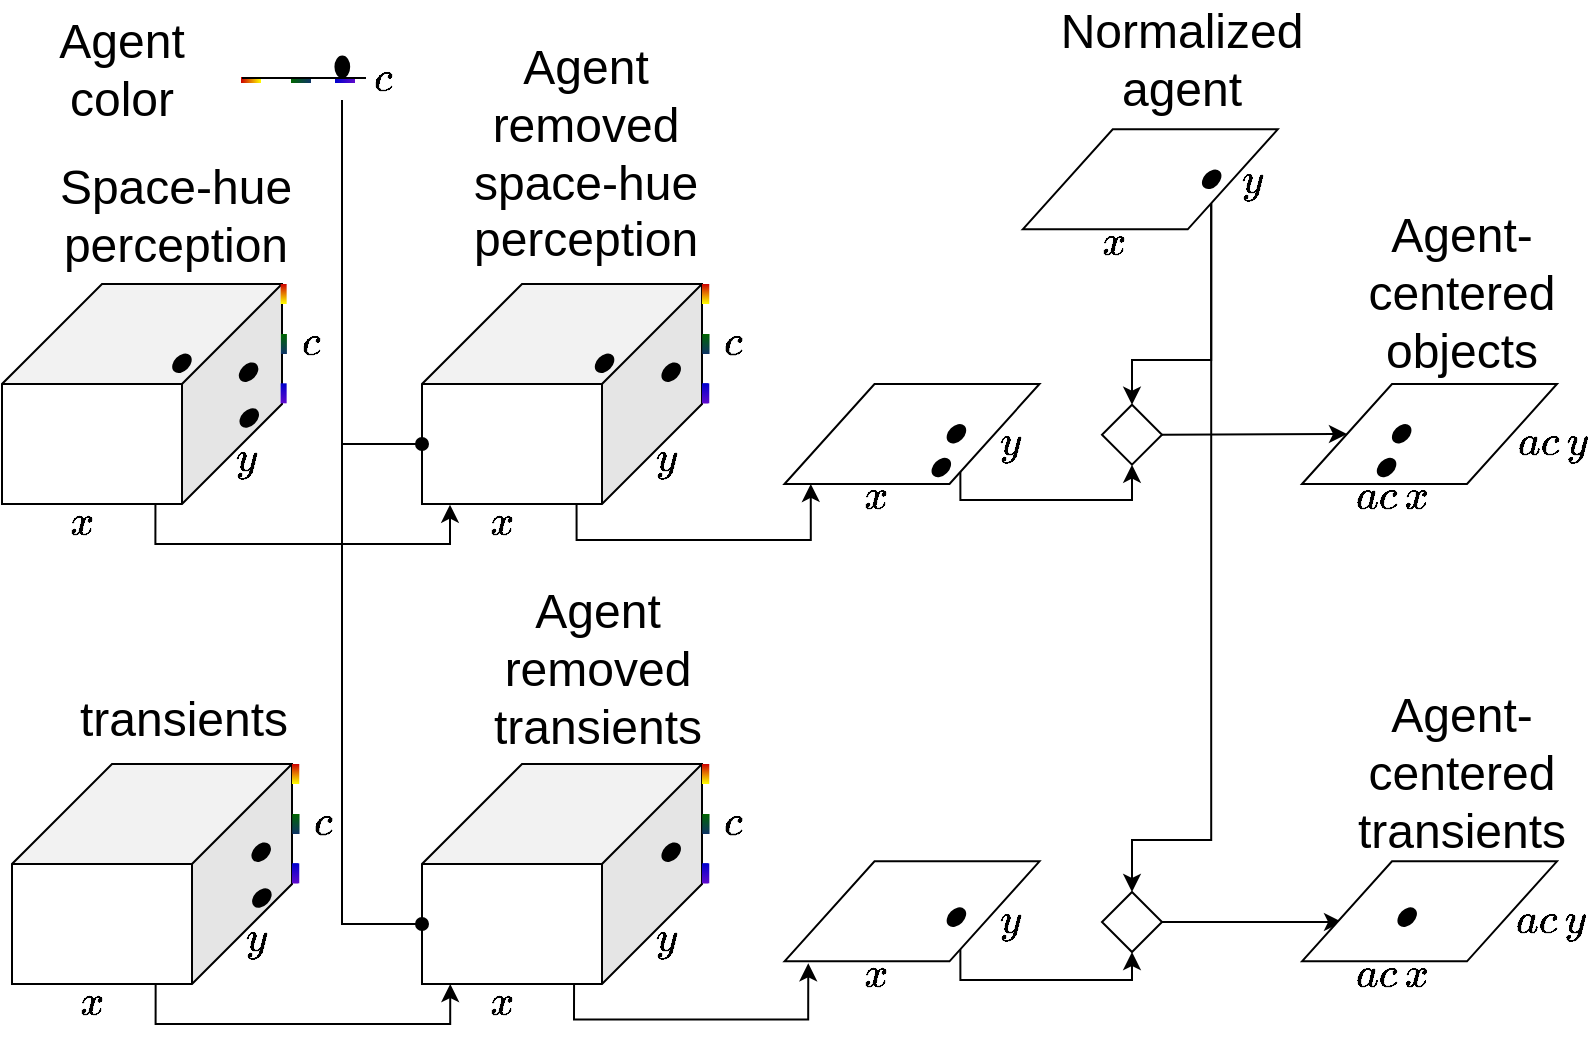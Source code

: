 <mxfile version="16.2.4" type="device"><diagram id="ObMdhnP4xjikZKYliq53" name="Page-1"><mxGraphModel dx="1422" dy="764" grid="1" gridSize="10" guides="1" tooltips="1" connect="1" arrows="1" fold="1" page="1" pageScale="1" pageWidth="850" pageHeight="1100" math="1" shadow="0"><root><mxCell id="0"/><mxCell id="1" parent="0"/><mxCell id="8BSRTiynR2VIftS14lK9-4" value="" style="shape=cube;whiteSpace=wrap;html=1;boundedLbl=1;backgroundOutline=1;darkOpacity=0.05;darkOpacity2=0.1;fontFamily=Helvetica;fontSize=6;flipV=0;flipH=1;size=50;" vertex="1" parent="1"><mxGeometry x="10" y="162" width="140" height="110" as="geometry"/></mxCell><mxCell id="8BSRTiynR2VIftS14lK9-5" value="&lt;div&gt;Agent&lt;/div&gt;&lt;div&gt;color&lt;br&gt;&lt;/div&gt;" style="text;html=1;strokeColor=none;fillColor=none;align=center;verticalAlign=middle;whiteSpace=wrap;rounded=0;fontFamily=Helvetica;fontSize=24;" vertex="1" parent="1"><mxGeometry x="40" y="40" width="60" height="30" as="geometry"/></mxCell><mxCell id="8BSRTiynR2VIftS14lK9-12" value="&lt;div&gt;Space-hue perception&lt;br&gt;&lt;/div&gt;" style="text;html=1;strokeColor=none;fillColor=none;align=center;verticalAlign=middle;whiteSpace=wrap;rounded=0;fontFamily=Helvetica;fontSize=24;" vertex="1" parent="1"><mxGeometry x="20.97" y="113.1" width="152" height="30" as="geometry"/></mxCell><mxCell id="8BSRTiynR2VIftS14lK9-14" value="transients" style="text;html=1;strokeColor=none;fillColor=none;align=center;verticalAlign=middle;whiteSpace=wrap;rounded=0;fontFamily=Helvetica;fontSize=24;" vertex="1" parent="1"><mxGeometry x="71" y="365" width="60" height="30" as="geometry"/></mxCell><mxCell id="8BSRTiynR2VIftS14lK9-16" value="&lt;div&gt;Agent removed space-hue perception&lt;br&gt;&lt;/div&gt;" style="text;html=1;strokeColor=none;fillColor=none;align=center;verticalAlign=middle;whiteSpace=wrap;rounded=0;fontFamily=Helvetica;fontSize=24;" vertex="1" parent="1"><mxGeometry x="272" y="82" width="60" height="30" as="geometry"/></mxCell><mxCell id="8BSRTiynR2VIftS14lK9-18" value="Agent removed transients" style="text;html=1;strokeColor=none;fillColor=none;align=center;verticalAlign=middle;whiteSpace=wrap;rounded=0;fontFamily=Helvetica;fontSize=24;" vertex="1" parent="1"><mxGeometry x="278" y="340" width="60" height="30" as="geometry"/></mxCell><mxCell id="8BSRTiynR2VIftS14lK9-102" style="edgeStyle=orthogonalEdgeStyle;rounded=0;orthogonalLoop=1;jettySize=auto;html=1;exitX=1;exitY=1;exitDx=0;exitDy=0;entryX=0.5;entryY=0;entryDx=0;entryDy=0;endArrow=classic;endFill=1;" edge="1" parent="1" source="8BSRTiynR2VIftS14lK9-20" target="8BSRTiynR2VIftS14lK9-30"><mxGeometry relative="1" as="geometry"><Array as="points"><mxPoint x="615" y="200"/><mxPoint x="575" y="200"/></Array></mxGeometry></mxCell><mxCell id="8BSRTiynR2VIftS14lK9-104" style="edgeStyle=orthogonalEdgeStyle;rounded=0;orthogonalLoop=1;jettySize=auto;html=1;exitX=1;exitY=1;exitDx=0;exitDy=0;entryX=0.5;entryY=0;entryDx=0;entryDy=0;endArrow=classic;endFill=1;" edge="1" parent="1" source="8BSRTiynR2VIftS14lK9-20" target="8BSRTiynR2VIftS14lK9-88"><mxGeometry relative="1" as="geometry"><Array as="points"><mxPoint x="615" y="440"/><mxPoint x="575" y="440"/></Array></mxGeometry></mxCell><mxCell id="8BSRTiynR2VIftS14lK9-20" value="" style="shape=parallelogram;perimeter=parallelogramPerimeter;whiteSpace=wrap;html=1;fixedSize=1;fontFamily=Courier New;fontSize=9;size=45;fillColor=default;strokeColor=#000000;" vertex="1" parent="1"><mxGeometry x="520.37" y="84.66" width="127.5" height="50" as="geometry"/></mxCell><mxCell id="8BSRTiynR2VIftS14lK9-21" value="&lt;font style=&quot;font-size: 18px&quot; face=&quot;Helvetica&quot;&gt;$$x$$&lt;/font&gt;" style="text;html=1;strokeColor=none;fillColor=none;align=center;verticalAlign=middle;whiteSpace=wrap;rounded=0;fontFamily=Courier New;fontSize=9;" vertex="1" parent="1"><mxGeometry x="545.62" y="132.0" width="40" height="20" as="geometry"/></mxCell><mxCell id="8BSRTiynR2VIftS14lK9-22" value="&lt;font style=&quot;font-size: 18px&quot; face=&quot;Helvetica&quot;&gt;$$y$$&lt;/font&gt;" style="text;html=1;strokeColor=none;fillColor=none;align=center;verticalAlign=middle;whiteSpace=wrap;rounded=0;fontFamily=Courier New;fontSize=9;rotation=0;" vertex="1" parent="1"><mxGeometry x="615.0" y="100.66" width="40" height="20" as="geometry"/></mxCell><mxCell id="8BSRTiynR2VIftS14lK9-24" value="&lt;div&gt;Normalized agent&lt;/div&gt;" style="text;html=1;strokeColor=none;fillColor=none;align=center;verticalAlign=middle;whiteSpace=wrap;rounded=0;fontFamily=Helvetica;fontSize=24;" vertex="1" parent="1"><mxGeometry x="569.75" y="34.66" width="60" height="30" as="geometry"/></mxCell><mxCell id="8BSRTiynR2VIftS14lK9-101" style="edgeStyle=orthogonalEdgeStyle;rounded=0;orthogonalLoop=1;jettySize=auto;html=1;exitX=0.75;exitY=1;exitDx=0;exitDy=0;entryX=0.5;entryY=1;entryDx=0;entryDy=0;endArrow=classic;endFill=1;" edge="1" parent="1" source="8BSRTiynR2VIftS14lK9-25" target="8BSRTiynR2VIftS14lK9-30"><mxGeometry relative="1" as="geometry"><Array as="points"><mxPoint x="489" y="270"/><mxPoint x="575" y="270"/></Array></mxGeometry></mxCell><mxCell id="8BSRTiynR2VIftS14lK9-25" value="" style="shape=parallelogram;perimeter=parallelogramPerimeter;whiteSpace=wrap;html=1;fixedSize=1;fontFamily=Courier New;fontSize=9;size=45;fillColor=default;strokeColor=#000000;" vertex="1" parent="1"><mxGeometry x="401.25" y="212.0" width="127.5" height="50" as="geometry"/></mxCell><mxCell id="8BSRTiynR2VIftS14lK9-26" value="&lt;font style=&quot;font-size: 18px&quot; face=&quot;Helvetica&quot;&gt;$$x$$&lt;/font&gt;" style="text;html=1;strokeColor=none;fillColor=none;align=center;verticalAlign=middle;whiteSpace=wrap;rounded=0;fontFamily=Courier New;fontSize=9;" vertex="1" parent="1"><mxGeometry x="426.5" y="259.34" width="40" height="20" as="geometry"/></mxCell><mxCell id="8BSRTiynR2VIftS14lK9-27" value="&lt;font style=&quot;font-size: 18px&quot; face=&quot;Helvetica&quot;&gt;$$y$$&lt;/font&gt;" style="text;html=1;strokeColor=none;fillColor=none;align=center;verticalAlign=middle;whiteSpace=wrap;rounded=0;fontFamily=Courier New;fontSize=9;rotation=0;" vertex="1" parent="1"><mxGeometry x="494.37" y="232.34" width="40" height="20" as="geometry"/></mxCell><mxCell id="8BSRTiynR2VIftS14lK9-29" value="" style="group;rotation=-90;" vertex="1" connectable="0" parent="1"><mxGeometry x="155.0" y="20" width="30.5" height="80.66" as="geometry"/></mxCell><mxCell id="8BSRTiynR2VIftS14lK9-6" value="" style="ellipse;whiteSpace=wrap;html=1;rotation=-90;fillColor=#000000;" vertex="1" parent="8BSRTiynR2VIftS14lK9-29"><mxGeometry x="20" y="30" width="10.31" height="6.87" as="geometry"/></mxCell><mxCell id="8BSRTiynR2VIftS14lK9-7" value="" style="rounded=0;whiteSpace=wrap;html=1;strokeColor=none;fillColor=#CC0000;gradientColor=#FFFF00;rotation=-90;" vertex="1" parent="8BSRTiynR2VIftS14lK9-29"><mxGeometry x="-22" y="35" width="3" height="10" as="geometry"/></mxCell><mxCell id="8BSRTiynR2VIftS14lK9-8" value="" style="rounded=0;whiteSpace=wrap;html=1;strokeColor=none;fillColor=#006600;gradientColor=#0E3466;rotation=-90;" vertex="1" parent="8BSRTiynR2VIftS14lK9-29"><mxGeometry x="3" y="35" width="3" height="10" as="geometry"/></mxCell><mxCell id="8BSRTiynR2VIftS14lK9-9" value="" style="rounded=0;whiteSpace=wrap;html=1;strokeColor=none;fillColor=#0000CC;gradientColor=#5E0ACC;rotation=-90;" vertex="1" parent="8BSRTiynR2VIftS14lK9-29"><mxGeometry x="25" y="35" width="3" height="10" as="geometry"/></mxCell><mxCell id="8BSRTiynR2VIftS14lK9-10" value="" style="endArrow=none;html=1;rounded=0;fontSize=24;startSize=0;endSize=0;" edge="1" parent="8BSRTiynR2VIftS14lK9-29"><mxGeometry width="50" height="50" relative="1" as="geometry"><mxPoint x="37" y="39" as="sourcePoint"/><mxPoint x="-25" y="39" as="targetPoint"/></mxGeometry></mxCell><mxCell id="8BSRTiynR2VIftS14lK9-11" value="&lt;font style=&quot;font-size: 18px&quot; face=&quot;Helvetica&quot;&gt;$$c$$&lt;/font&gt;" style="text;html=1;strokeColor=none;fillColor=none;align=center;verticalAlign=middle;whiteSpace=wrap;rounded=0;fontFamily=Courier New;fontSize=9;rotation=0;" vertex="1" parent="8BSRTiynR2VIftS14lK9-29"><mxGeometry x="30" y="30" width="30.5" height="20" as="geometry"/></mxCell><mxCell id="8BSRTiynR2VIftS14lK9-139" style="rounded=0;orthogonalLoop=1;jettySize=auto;html=1;exitX=1;exitY=0.5;exitDx=0;exitDy=0;entryX=0;entryY=0.5;entryDx=0;entryDy=0;endArrow=classic;endFill=1;" edge="1" parent="1" source="8BSRTiynR2VIftS14lK9-30" target="8BSRTiynR2VIftS14lK9-89"><mxGeometry relative="1" as="geometry"/></mxCell><mxCell id="8BSRTiynR2VIftS14lK9-30" value="" style="rhombus;whiteSpace=wrap;html=1;aspect=fixed;" vertex="1" parent="1"><mxGeometry x="560" y="222.34" width="30" height="30" as="geometry"/></mxCell><mxCell id="8BSRTiynR2VIftS14lK9-31" value="&lt;font style=&quot;font-size: 18px&quot; face=&quot;Helvetica&quot;&gt;$$x$$&lt;/font&gt;" style="text;html=1;strokeColor=none;fillColor=none;align=center;verticalAlign=middle;whiteSpace=wrap;rounded=0;fontFamily=Courier New;fontSize=9;" vertex="1" parent="1"><mxGeometry x="30" y="272.0" width="40" height="20" as="geometry"/></mxCell><mxCell id="8BSRTiynR2VIftS14lK9-32" value="&lt;font style=&quot;font-size: 18px&quot; face=&quot;Helvetica&quot;&gt;$$y$$&lt;/font&gt;" style="text;html=1;strokeColor=none;fillColor=none;align=center;verticalAlign=middle;whiteSpace=wrap;rounded=0;fontFamily=Courier New;fontSize=9;rotation=0;" vertex="1" parent="1"><mxGeometry x="112.0" y="240.0" width="40" height="20" as="geometry"/></mxCell><mxCell id="8BSRTiynR2VIftS14lK9-43" value="" style="shape=cube;whiteSpace=wrap;html=1;boundedLbl=1;backgroundOutline=1;darkOpacity=0.05;darkOpacity2=0.1;fontFamily=Helvetica;fontSize=6;flipV=0;flipH=1;size=50;" vertex="1" parent="1"><mxGeometry x="220" y="162" width="140" height="110" as="geometry"/></mxCell><mxCell id="8BSRTiynR2VIftS14lK9-44" value="&lt;font style=&quot;font-size: 18px&quot; face=&quot;Helvetica&quot;&gt;$$x$$&lt;/font&gt;" style="text;html=1;strokeColor=none;fillColor=none;align=center;verticalAlign=middle;whiteSpace=wrap;rounded=0;fontFamily=Courier New;fontSize=9;" vertex="1" parent="1"><mxGeometry x="240" y="272.0" width="40" height="20" as="geometry"/></mxCell><mxCell id="8BSRTiynR2VIftS14lK9-45" value="&lt;font style=&quot;font-size: 18px&quot; face=&quot;Helvetica&quot;&gt;$$y$$&lt;/font&gt;" style="text;html=1;strokeColor=none;fillColor=none;align=center;verticalAlign=middle;whiteSpace=wrap;rounded=0;fontFamily=Courier New;fontSize=9;rotation=0;" vertex="1" parent="1"><mxGeometry x="322.0" y="240.0" width="40" height="20" as="geometry"/></mxCell><mxCell id="8BSRTiynR2VIftS14lK9-46" value="&lt;font style=&quot;font-size: 18px&quot; face=&quot;Helvetica&quot;&gt;$$c$$&lt;/font&gt;" style="text;html=1;strokeColor=none;fillColor=none;align=center;verticalAlign=middle;whiteSpace=wrap;rounded=0;fontFamily=Courier New;fontSize=9;rotation=0;" vertex="1" parent="1"><mxGeometry x="360.0" y="182" width="30.5" height="20" as="geometry"/></mxCell><mxCell id="8BSRTiynR2VIftS14lK9-47" value="" style="rounded=0;whiteSpace=wrap;html=1;strokeColor=none;fillColor=#CC0000;gradientColor=#FFFF00;" vertex="1" parent="1"><mxGeometry x="360.0" y="162" width="3" height="10" as="geometry"/></mxCell><mxCell id="8BSRTiynR2VIftS14lK9-48" value="" style="rounded=0;whiteSpace=wrap;html=1;strokeColor=none;fillColor=#006600;gradientColor=#0E3466;" vertex="1" parent="1"><mxGeometry x="360.13" y="187" width="3" height="10" as="geometry"/></mxCell><mxCell id="8BSRTiynR2VIftS14lK9-49" value="" style="rounded=0;whiteSpace=wrap;html=1;strokeColor=none;fillColor=#0000CC;gradientColor=#5E0ACC;" vertex="1" parent="1"><mxGeometry x="360.0" y="211.66" width="3" height="10" as="geometry"/></mxCell><mxCell id="8BSRTiynR2VIftS14lK9-70" value="" style="shape=cube;whiteSpace=wrap;html=1;boundedLbl=1;backgroundOutline=1;darkOpacity=0.05;darkOpacity2=0.1;fontFamily=Helvetica;fontSize=6;flipV=0;flipH=1;size=50;" vertex="1" parent="1"><mxGeometry x="15" y="402" width="140" height="110" as="geometry"/></mxCell><mxCell id="8BSRTiynR2VIftS14lK9-71" value="&lt;font style=&quot;font-size: 18px&quot; face=&quot;Helvetica&quot;&gt;$$x$$&lt;/font&gt;" style="text;html=1;strokeColor=none;fillColor=none;align=center;verticalAlign=middle;whiteSpace=wrap;rounded=0;fontFamily=Courier New;fontSize=9;" vertex="1" parent="1"><mxGeometry x="35" y="512" width="40" height="20" as="geometry"/></mxCell><mxCell id="8BSRTiynR2VIftS14lK9-72" value="&lt;font style=&quot;font-size: 18px&quot; face=&quot;Helvetica&quot;&gt;$$y$$&lt;/font&gt;" style="text;html=1;strokeColor=none;fillColor=none;align=center;verticalAlign=middle;whiteSpace=wrap;rounded=0;fontFamily=Courier New;fontSize=9;rotation=0;" vertex="1" parent="1"><mxGeometry x="117.0" y="480" width="40" height="20" as="geometry"/></mxCell><mxCell id="8BSRTiynR2VIftS14lK9-73" value="&lt;font style=&quot;font-size: 18px&quot; face=&quot;Helvetica&quot;&gt;$$c$$&lt;/font&gt;" style="text;html=1;strokeColor=none;fillColor=none;align=center;verticalAlign=middle;whiteSpace=wrap;rounded=0;fontFamily=Courier New;fontSize=9;rotation=0;" vertex="1" parent="1"><mxGeometry x="155.0" y="422" width="30.5" height="20" as="geometry"/></mxCell><mxCell id="8BSRTiynR2VIftS14lK9-74" value="" style="rounded=0;whiteSpace=wrap;html=1;strokeColor=none;fillColor=#CC0000;gradientColor=#FFFF00;" vertex="1" parent="1"><mxGeometry x="155.0" y="402" width="3" height="10" as="geometry"/></mxCell><mxCell id="8BSRTiynR2VIftS14lK9-75" value="" style="rounded=0;whiteSpace=wrap;html=1;strokeColor=none;fillColor=#006600;gradientColor=#0E3466;" vertex="1" parent="1"><mxGeometry x="155.13" y="427" width="3" height="10" as="geometry"/></mxCell><mxCell id="8BSRTiynR2VIftS14lK9-76" value="" style="rounded=0;whiteSpace=wrap;html=1;strokeColor=none;fillColor=#0000CC;gradientColor=#5E0ACC;" vertex="1" parent="1"><mxGeometry x="155.0" y="451.66" width="3" height="10" as="geometry"/></mxCell><mxCell id="8BSRTiynR2VIftS14lK9-77" value="" style="shape=cube;whiteSpace=wrap;html=1;boundedLbl=1;backgroundOutline=1;darkOpacity=0.05;darkOpacity2=0.1;fontFamily=Helvetica;fontSize=6;flipV=0;flipH=1;size=50;" vertex="1" parent="1"><mxGeometry x="220" y="402" width="140" height="110" as="geometry"/></mxCell><mxCell id="8BSRTiynR2VIftS14lK9-78" value="&lt;font style=&quot;font-size: 18px&quot; face=&quot;Helvetica&quot;&gt;$$x$$&lt;/font&gt;" style="text;html=1;strokeColor=none;fillColor=none;align=center;verticalAlign=middle;whiteSpace=wrap;rounded=0;fontFamily=Courier New;fontSize=9;" vertex="1" parent="1"><mxGeometry x="240" y="512" width="40" height="20" as="geometry"/></mxCell><mxCell id="8BSRTiynR2VIftS14lK9-79" value="&lt;font style=&quot;font-size: 18px&quot; face=&quot;Helvetica&quot;&gt;$$y$$&lt;/font&gt;" style="text;html=1;strokeColor=none;fillColor=none;align=center;verticalAlign=middle;whiteSpace=wrap;rounded=0;fontFamily=Courier New;fontSize=9;rotation=0;" vertex="1" parent="1"><mxGeometry x="322.0" y="480" width="40" height="20" as="geometry"/></mxCell><mxCell id="8BSRTiynR2VIftS14lK9-80" value="&lt;font style=&quot;font-size: 18px&quot; face=&quot;Helvetica&quot;&gt;$$c$$&lt;/font&gt;" style="text;html=1;strokeColor=none;fillColor=none;align=center;verticalAlign=middle;whiteSpace=wrap;rounded=0;fontFamily=Courier New;fontSize=9;rotation=0;" vertex="1" parent="1"><mxGeometry x="360.0" y="422" width="30.5" height="20" as="geometry"/></mxCell><mxCell id="8BSRTiynR2VIftS14lK9-81" value="" style="rounded=0;whiteSpace=wrap;html=1;strokeColor=none;fillColor=#CC0000;gradientColor=#FFFF00;" vertex="1" parent="1"><mxGeometry x="360.0" y="402" width="3" height="10" as="geometry"/></mxCell><mxCell id="8BSRTiynR2VIftS14lK9-82" value="" style="rounded=0;whiteSpace=wrap;html=1;strokeColor=none;fillColor=#006600;gradientColor=#0E3466;" vertex="1" parent="1"><mxGeometry x="360.13" y="427" width="3" height="10" as="geometry"/></mxCell><mxCell id="8BSRTiynR2VIftS14lK9-83" value="" style="rounded=0;whiteSpace=wrap;html=1;strokeColor=none;fillColor=#0000CC;gradientColor=#5E0ACC;" vertex="1" parent="1"><mxGeometry x="360.0" y="451.66" width="3" height="10" as="geometry"/></mxCell><mxCell id="8BSRTiynR2VIftS14lK9-103" style="edgeStyle=orthogonalEdgeStyle;rounded=0;orthogonalLoop=1;jettySize=auto;html=1;exitX=0.75;exitY=1;exitDx=0;exitDy=0;entryX=0.5;entryY=1;entryDx=0;entryDy=0;endArrow=classic;endFill=1;" edge="1" parent="1" source="8BSRTiynR2VIftS14lK9-84" target="8BSRTiynR2VIftS14lK9-88"><mxGeometry relative="1" as="geometry"><Array as="points"><mxPoint x="489" y="510"/><mxPoint x="575" y="510"/></Array></mxGeometry></mxCell><mxCell id="8BSRTiynR2VIftS14lK9-84" value="" style="shape=parallelogram;perimeter=parallelogramPerimeter;whiteSpace=wrap;html=1;fixedSize=1;fontFamily=Courier New;fontSize=9;size=45;fillColor=default;strokeColor=#000000;" vertex="1" parent="1"><mxGeometry x="401.25" y="450.66" width="127.5" height="50" as="geometry"/></mxCell><mxCell id="8BSRTiynR2VIftS14lK9-85" value="&lt;font style=&quot;font-size: 18px&quot; face=&quot;Helvetica&quot;&gt;$$x$$&lt;/font&gt;" style="text;html=1;strokeColor=none;fillColor=none;align=center;verticalAlign=middle;whiteSpace=wrap;rounded=0;fontFamily=Courier New;fontSize=9;" vertex="1" parent="1"><mxGeometry x="426.5" y="498" width="40" height="20" as="geometry"/></mxCell><mxCell id="8BSRTiynR2VIftS14lK9-86" value="&lt;font style=&quot;font-size: 18px&quot; face=&quot;Helvetica&quot;&gt;$$y$$&lt;/font&gt;" style="text;html=1;strokeColor=none;fillColor=none;align=center;verticalAlign=middle;whiteSpace=wrap;rounded=0;fontFamily=Courier New;fontSize=9;rotation=0;" vertex="1" parent="1"><mxGeometry x="494.37" y="471" width="40" height="20" as="geometry"/></mxCell><mxCell id="8BSRTiynR2VIftS14lK9-87" value="&lt;div&gt;Agent-centered objects&lt;br&gt;&lt;/div&gt;" style="text;html=1;strokeColor=none;fillColor=none;align=center;verticalAlign=middle;whiteSpace=wrap;rounded=0;fontFamily=Helvetica;fontSize=24;" vertex="1" parent="1"><mxGeometry x="710" y="152" width="60" height="30" as="geometry"/></mxCell><mxCell id="8BSRTiynR2VIftS14lK9-140" style="edgeStyle=none;rounded=0;orthogonalLoop=1;jettySize=auto;html=1;exitX=1;exitY=0.5;exitDx=0;exitDy=0;entryX=0.157;entryY=0.607;entryDx=0;entryDy=0;entryPerimeter=0;endArrow=classic;endFill=1;" edge="1" parent="1" source="8BSRTiynR2VIftS14lK9-88" target="8BSRTiynR2VIftS14lK9-92"><mxGeometry relative="1" as="geometry"/></mxCell><mxCell id="8BSRTiynR2VIftS14lK9-88" value="" style="rhombus;whiteSpace=wrap;html=1;aspect=fixed;" vertex="1" parent="1"><mxGeometry x="560" y="466" width="30" height="30" as="geometry"/></mxCell><mxCell id="8BSRTiynR2VIftS14lK9-89" value="" style="shape=parallelogram;perimeter=parallelogramPerimeter;whiteSpace=wrap;html=1;fixedSize=1;fontFamily=Courier New;fontSize=9;size=45;fillColor=default;strokeColor=#000000;" vertex="1" parent="1"><mxGeometry x="660" y="212.0" width="127.5" height="50" as="geometry"/></mxCell><mxCell id="8BSRTiynR2VIftS14lK9-90" value="&lt;font style=&quot;font-size: 18px&quot; face=&quot;Helvetica&quot;&gt;$$ac \,x$$&lt;/font&gt;" style="text;html=1;strokeColor=none;fillColor=none;align=center;verticalAlign=middle;whiteSpace=wrap;rounded=0;fontFamily=Courier New;fontSize=9;" vertex="1" parent="1"><mxGeometry x="685.25" y="259.34" width="40" height="20" as="geometry"/></mxCell><mxCell id="8BSRTiynR2VIftS14lK9-91" value="&lt;font style=&quot;font-size: 18px&quot; face=&quot;Helvetica&quot;&gt;$$ac \, y$$&lt;/font&gt;" style="text;html=1;strokeColor=none;fillColor=none;align=center;verticalAlign=middle;whiteSpace=wrap;rounded=0;fontFamily=Courier New;fontSize=9;rotation=0;" vertex="1" parent="1"><mxGeometry x="765.12" y="232.34" width="40" height="20" as="geometry"/></mxCell><mxCell id="8BSRTiynR2VIftS14lK9-92" value="" style="shape=parallelogram;perimeter=parallelogramPerimeter;whiteSpace=wrap;html=1;fixedSize=1;fontFamily=Courier New;fontSize=9;size=45;fillColor=default;strokeColor=#000000;" vertex="1" parent="1"><mxGeometry x="660" y="450.66" width="127.5" height="50" as="geometry"/></mxCell><mxCell id="8BSRTiynR2VIftS14lK9-93" value="&lt;font style=&quot;font-size: 18px&quot; face=&quot;Helvetica&quot;&gt;$$ac \, x$$&lt;/font&gt;" style="text;html=1;strokeColor=none;fillColor=none;align=center;verticalAlign=middle;whiteSpace=wrap;rounded=0;fontFamily=Courier New;fontSize=9;" vertex="1" parent="1"><mxGeometry x="685.25" y="498" width="40" height="20" as="geometry"/></mxCell><mxCell id="8BSRTiynR2VIftS14lK9-94" value="&lt;font style=&quot;font-size: 18px&quot; face=&quot;Helvetica&quot;&gt;$$ac \, y$$&lt;/font&gt;" style="text;html=1;strokeColor=none;fillColor=none;align=center;verticalAlign=middle;whiteSpace=wrap;rounded=0;fontFamily=Courier New;fontSize=9;rotation=0;" vertex="1" parent="1"><mxGeometry x="764.12" y="471" width="40" height="20" as="geometry"/></mxCell><mxCell id="8BSRTiynR2VIftS14lK9-95" value="" style="endArrow=classic;html=1;rounded=0;exitX=0.452;exitY=0.997;exitDx=0;exitDy=0;exitPerimeter=0;entryX=0.9;entryY=1.003;entryDx=0;entryDy=0;entryPerimeter=0;edgeStyle=orthogonalEdgeStyle;" edge="1" parent="1" source="8BSRTiynR2VIftS14lK9-4" target="8BSRTiynR2VIftS14lK9-43"><mxGeometry width="50" height="50" relative="1" as="geometry"><mxPoint x="100" y="352" as="sourcePoint"/><mxPoint x="150" y="302" as="targetPoint"/><Array as="points"><mxPoint x="87" y="292"/><mxPoint x="234" y="292"/></Array></mxGeometry></mxCell><mxCell id="8BSRTiynR2VIftS14lK9-96" value="" style="endArrow=classic;html=1;rounded=0;exitX=0.487;exitY=1.001;exitDx=0;exitDy=0;exitPerimeter=0;entryX=0.9;entryY=1.003;entryDx=0;entryDy=0;entryPerimeter=0;edgeStyle=orthogonalEdgeStyle;" edge="1" parent="1" source="8BSRTiynR2VIftS14lK9-70"><mxGeometry width="50" height="50" relative="1" as="geometry"><mxPoint x="87.12" y="513.32" as="sourcePoint"/><mxPoint x="234.12" y="512.0" as="targetPoint"/><Array as="points"><mxPoint x="87" y="532"/><mxPoint x="234" y="532"/></Array></mxGeometry></mxCell><mxCell id="8BSRTiynR2VIftS14lK9-97" value="" style="endArrow=oval;html=1;rounded=0;entryX=0;entryY=0;entryDx=140;entryDy=80;entryPerimeter=0;edgeStyle=orthogonalEdgeStyle;endFill=1;" edge="1" parent="1" target="8BSRTiynR2VIftS14lK9-43"><mxGeometry width="50" height="50" relative="1" as="geometry"><mxPoint x="180" y="70" as="sourcePoint"/><mxPoint x="220" y="90" as="targetPoint"/><Array as="points"><mxPoint x="180" y="242"/></Array></mxGeometry></mxCell><mxCell id="8BSRTiynR2VIftS14lK9-98" value="" style="endArrow=oval;html=1;rounded=0;entryX=0;entryY=0;entryDx=140;entryDy=80;entryPerimeter=0;endFill=1;edgeStyle=orthogonalEdgeStyle;" edge="1" parent="1" target="8BSRTiynR2VIftS14lK9-77"><mxGeometry width="50" height="50" relative="1" as="geometry"><mxPoint x="180" y="70" as="sourcePoint"/><mxPoint x="230" y="340" as="targetPoint"/><Array as="points"><mxPoint x="180" y="482"/></Array></mxGeometry></mxCell><mxCell id="8BSRTiynR2VIftS14lK9-99" value="" style="endArrow=classic;html=1;rounded=0;exitX=0.448;exitY=1.005;exitDx=0;exitDy=0;exitPerimeter=0;entryX=0.103;entryY=0.999;entryDx=0;entryDy=0;entryPerimeter=0;edgeStyle=orthogonalEdgeStyle;" edge="1" parent="1" source="8BSRTiynR2VIftS14lK9-43" target="8BSRTiynR2VIftS14lK9-25"><mxGeometry width="50" height="50" relative="1" as="geometry"><mxPoint x="410" y="360" as="sourcePoint"/><mxPoint x="460" y="310" as="targetPoint"/><Array as="points"><mxPoint x="297" y="290"/><mxPoint x="414" y="290"/></Array></mxGeometry></mxCell><mxCell id="8BSRTiynR2VIftS14lK9-100" value="" style="endArrow=classic;html=1;rounded=0;exitX=0.448;exitY=1.005;exitDx=0;exitDy=0;exitPerimeter=0;entryX=0.103;entryY=0.999;entryDx=0;entryDy=0;entryPerimeter=0;edgeStyle=orthogonalEdgeStyle;" edge="1" parent="1"><mxGeometry width="50" height="50" relative="1" as="geometry"><mxPoint x="296.03" y="512.26" as="sourcePoint"/><mxPoint x="413.132" y="501.66" as="targetPoint"/><Array as="points"><mxPoint x="295.75" y="529.71"/><mxPoint x="412.75" y="529.71"/></Array></mxGeometry></mxCell><mxCell id="8BSRTiynR2VIftS14lK9-105" value="&lt;font style=&quot;font-size: 18px&quot; face=&quot;Helvetica&quot;&gt;$$c$$&lt;/font&gt;" style="text;html=1;strokeColor=none;fillColor=none;align=center;verticalAlign=middle;whiteSpace=wrap;rounded=0;fontFamily=Courier New;fontSize=9;" vertex="1" parent="1"><mxGeometry x="148.69" y="182" width="30.5" height="20" as="geometry"/></mxCell><mxCell id="8BSRTiynR2VIftS14lK9-106" value="" style="rounded=0;whiteSpace=wrap;html=1;strokeColor=none;fillColor=#CC0000;gradientColor=#FFFF00;" vertex="1" parent="1"><mxGeometry x="149.32" y="162" width="3" height="10" as="geometry"/></mxCell><mxCell id="8BSRTiynR2VIftS14lK9-107" value="" style="rounded=0;whiteSpace=wrap;html=1;strokeColor=none;fillColor=#006600;gradientColor=#0E3466;" vertex="1" parent="1"><mxGeometry x="149.45" y="187" width="3" height="10" as="geometry"/></mxCell><mxCell id="8BSRTiynR2VIftS14lK9-108" value="" style="rounded=0;whiteSpace=wrap;html=1;strokeColor=none;fillColor=#0000CC;gradientColor=#5E0ACC;" vertex="1" parent="1"><mxGeometry x="149.32" y="211.66" width="3" height="10" as="geometry"/></mxCell><mxCell id="8BSRTiynR2VIftS14lK9-109" value="" style="ellipse;whiteSpace=wrap;html=1;rotation=-45;fillColor=#000000;" vertex="1" parent="1"><mxGeometry x="94.82" y="198.22" width="10.31" height="6.87" as="geometry"/></mxCell><mxCell id="8BSRTiynR2VIftS14lK9-110" value="" style="ellipse;whiteSpace=wrap;html=1;rotation=-45;fillColor=#000000;" vertex="1" parent="1"><mxGeometry x="128.47" y="225.57" width="10.31" height="6.87" as="geometry"/></mxCell><mxCell id="8BSRTiynR2VIftS14lK9-111" value="" style="ellipse;whiteSpace=wrap;html=1;rotation=-45;fillColor=#000000;" vertex="1" parent="1"><mxGeometry x="128.13" y="202.66" width="10.31" height="6.87" as="geometry"/></mxCell><mxCell id="8BSRTiynR2VIftS14lK9-112" value="&lt;font style=&quot;font-size: 18px&quot; face=&quot;Helvetica&quot;&gt;$$c$$&lt;/font&gt;" style="text;html=1;strokeColor=none;fillColor=none;align=center;verticalAlign=middle;whiteSpace=wrap;rounded=0;fontFamily=Courier New;fontSize=9;" vertex="1" parent="1"><mxGeometry x="360.0" y="182" width="30.5" height="20" as="geometry"/></mxCell><mxCell id="8BSRTiynR2VIftS14lK9-113" value="" style="rounded=0;whiteSpace=wrap;html=1;strokeColor=none;fillColor=#CC0000;gradientColor=#FFFF00;" vertex="1" parent="1"><mxGeometry x="360.63" y="162" width="3" height="10" as="geometry"/></mxCell><mxCell id="8BSRTiynR2VIftS14lK9-114" value="" style="rounded=0;whiteSpace=wrap;html=1;strokeColor=none;fillColor=#006600;gradientColor=#0E3466;" vertex="1" parent="1"><mxGeometry x="360.76" y="187" width="3" height="10" as="geometry"/></mxCell><mxCell id="8BSRTiynR2VIftS14lK9-115" value="" style="rounded=0;whiteSpace=wrap;html=1;strokeColor=none;fillColor=#0000CC;gradientColor=#5E0ACC;" vertex="1" parent="1"><mxGeometry x="360.63" y="211.66" width="3" height="10" as="geometry"/></mxCell><mxCell id="8BSRTiynR2VIftS14lK9-116" value="" style="ellipse;whiteSpace=wrap;html=1;rotation=-45;fillColor=#000000;" vertex="1" parent="1"><mxGeometry x="306.13" y="198.22" width="10.31" height="6.87" as="geometry"/></mxCell><mxCell id="8BSRTiynR2VIftS14lK9-118" value="" style="ellipse;whiteSpace=wrap;html=1;rotation=-45;fillColor=#000000;" vertex="1" parent="1"><mxGeometry x="339.44" y="202.66" width="10.31" height="6.87" as="geometry"/></mxCell><mxCell id="8BSRTiynR2VIftS14lK9-121" value="&lt;font style=&quot;font-size: 18px&quot; face=&quot;Helvetica&quot;&gt;$$c$$&lt;/font&gt;" style="text;html=1;strokeColor=none;fillColor=none;align=center;verticalAlign=middle;whiteSpace=wrap;rounded=0;fontFamily=Courier New;fontSize=9;" vertex="1" parent="1"><mxGeometry x="155.0" y="422" width="30.5" height="20" as="geometry"/></mxCell><mxCell id="8BSRTiynR2VIftS14lK9-122" value="" style="rounded=0;whiteSpace=wrap;html=1;strokeColor=none;fillColor=#CC0000;gradientColor=#FFFF00;" vertex="1" parent="1"><mxGeometry x="155.63" y="402" width="3" height="10" as="geometry"/></mxCell><mxCell id="8BSRTiynR2VIftS14lK9-123" value="" style="rounded=0;whiteSpace=wrap;html=1;strokeColor=none;fillColor=#006600;gradientColor=#0E3466;" vertex="1" parent="1"><mxGeometry x="155.76" y="427" width="3" height="10" as="geometry"/></mxCell><mxCell id="8BSRTiynR2VIftS14lK9-124" value="" style="rounded=0;whiteSpace=wrap;html=1;strokeColor=none;fillColor=#0000CC;gradientColor=#5E0ACC;" vertex="1" parent="1"><mxGeometry x="155.63" y="451.66" width="3" height="10" as="geometry"/></mxCell><mxCell id="8BSRTiynR2VIftS14lK9-125" value="" style="ellipse;whiteSpace=wrap;html=1;rotation=-45;fillColor=#000000;" vertex="1" parent="1"><mxGeometry x="134.78" y="465.57" width="10.31" height="6.87" as="geometry"/></mxCell><mxCell id="8BSRTiynR2VIftS14lK9-126" value="" style="ellipse;whiteSpace=wrap;html=1;rotation=-45;fillColor=#000000;" vertex="1" parent="1"><mxGeometry x="134.44" y="442.66" width="10.31" height="6.87" as="geometry"/></mxCell><mxCell id="8BSRTiynR2VIftS14lK9-127" value="&lt;font style=&quot;font-size: 18px&quot; face=&quot;Helvetica&quot;&gt;$$c$$&lt;/font&gt;" style="text;html=1;strokeColor=none;fillColor=none;align=center;verticalAlign=middle;whiteSpace=wrap;rounded=0;fontFamily=Courier New;fontSize=9;" vertex="1" parent="1"><mxGeometry x="360.0" y="422" width="30.5" height="20" as="geometry"/></mxCell><mxCell id="8BSRTiynR2VIftS14lK9-128" value="" style="rounded=0;whiteSpace=wrap;html=1;strokeColor=none;fillColor=#CC0000;gradientColor=#FFFF00;" vertex="1" parent="1"><mxGeometry x="360.63" y="402" width="3" height="10" as="geometry"/></mxCell><mxCell id="8BSRTiynR2VIftS14lK9-129" value="" style="rounded=0;whiteSpace=wrap;html=1;strokeColor=none;fillColor=#006600;gradientColor=#0E3466;" vertex="1" parent="1"><mxGeometry x="360.76" y="427" width="3" height="10" as="geometry"/></mxCell><mxCell id="8BSRTiynR2VIftS14lK9-130" value="" style="rounded=0;whiteSpace=wrap;html=1;strokeColor=none;fillColor=#0000CC;gradientColor=#5E0ACC;" vertex="1" parent="1"><mxGeometry x="360.63" y="451.66" width="3" height="10" as="geometry"/></mxCell><mxCell id="8BSRTiynR2VIftS14lK9-132" value="" style="ellipse;whiteSpace=wrap;html=1;rotation=-45;fillColor=#000000;" vertex="1" parent="1"><mxGeometry x="339.44" y="442.66" width="10.31" height="6.87" as="geometry"/></mxCell><mxCell id="8BSRTiynR2VIftS14lK9-134" value="" style="ellipse;whiteSpace=wrap;html=1;rotation=-45;fillColor=#000000;" vertex="1" parent="1"><mxGeometry x="474.5" y="250.34" width="10.31" height="6.87" as="geometry"/></mxCell><mxCell id="8BSRTiynR2VIftS14lK9-135" value="" style="ellipse;whiteSpace=wrap;html=1;rotation=-45;fillColor=#000000;" vertex="1" parent="1"><mxGeometry x="482.06" y="233.44" width="10.31" height="6.87" as="geometry"/></mxCell><mxCell id="8BSRTiynR2VIftS14lK9-136" value="" style="ellipse;whiteSpace=wrap;html=1;rotation=-45;fillColor=#000000;" vertex="1" parent="1"><mxGeometry x="482.06" y="475.13" width="10.31" height="6.87" as="geometry"/></mxCell><mxCell id="8BSRTiynR2VIftS14lK9-137" value="" style="ellipse;whiteSpace=wrap;html=1;rotation=-45;fillColor=#000000;" vertex="1" parent="1"><mxGeometry x="609.69" y="106.23" width="10.31" height="6.87" as="geometry"/></mxCell><mxCell id="8BSRTiynR2VIftS14lK9-138" value="&lt;div&gt;Agent-centered transients&lt;br&gt;&lt;/div&gt;" style="text;html=1;strokeColor=none;fillColor=none;align=center;verticalAlign=middle;whiteSpace=wrap;rounded=0;fontFamily=Helvetica;fontSize=24;" vertex="1" parent="1"><mxGeometry x="710" y="392" width="60" height="30" as="geometry"/></mxCell><mxCell id="8BSRTiynR2VIftS14lK9-141" value="" style="ellipse;whiteSpace=wrap;html=1;rotation=-45;fillColor=#000000;" vertex="1" parent="1"><mxGeometry x="697.13" y="250.34" width="10.31" height="6.87" as="geometry"/></mxCell><mxCell id="8BSRTiynR2VIftS14lK9-142" value="" style="ellipse;whiteSpace=wrap;html=1;rotation=-45;fillColor=#000000;" vertex="1" parent="1"><mxGeometry x="704.69" y="233.44" width="10.31" height="6.87" as="geometry"/></mxCell><mxCell id="8BSRTiynR2VIftS14lK9-143" value="" style="ellipse;whiteSpace=wrap;html=1;rotation=-45;fillColor=#000000;" vertex="1" parent="1"><mxGeometry x="707.44" y="475.13" width="10.31" height="6.87" as="geometry"/></mxCell></root></mxGraphModel></diagram></mxfile>